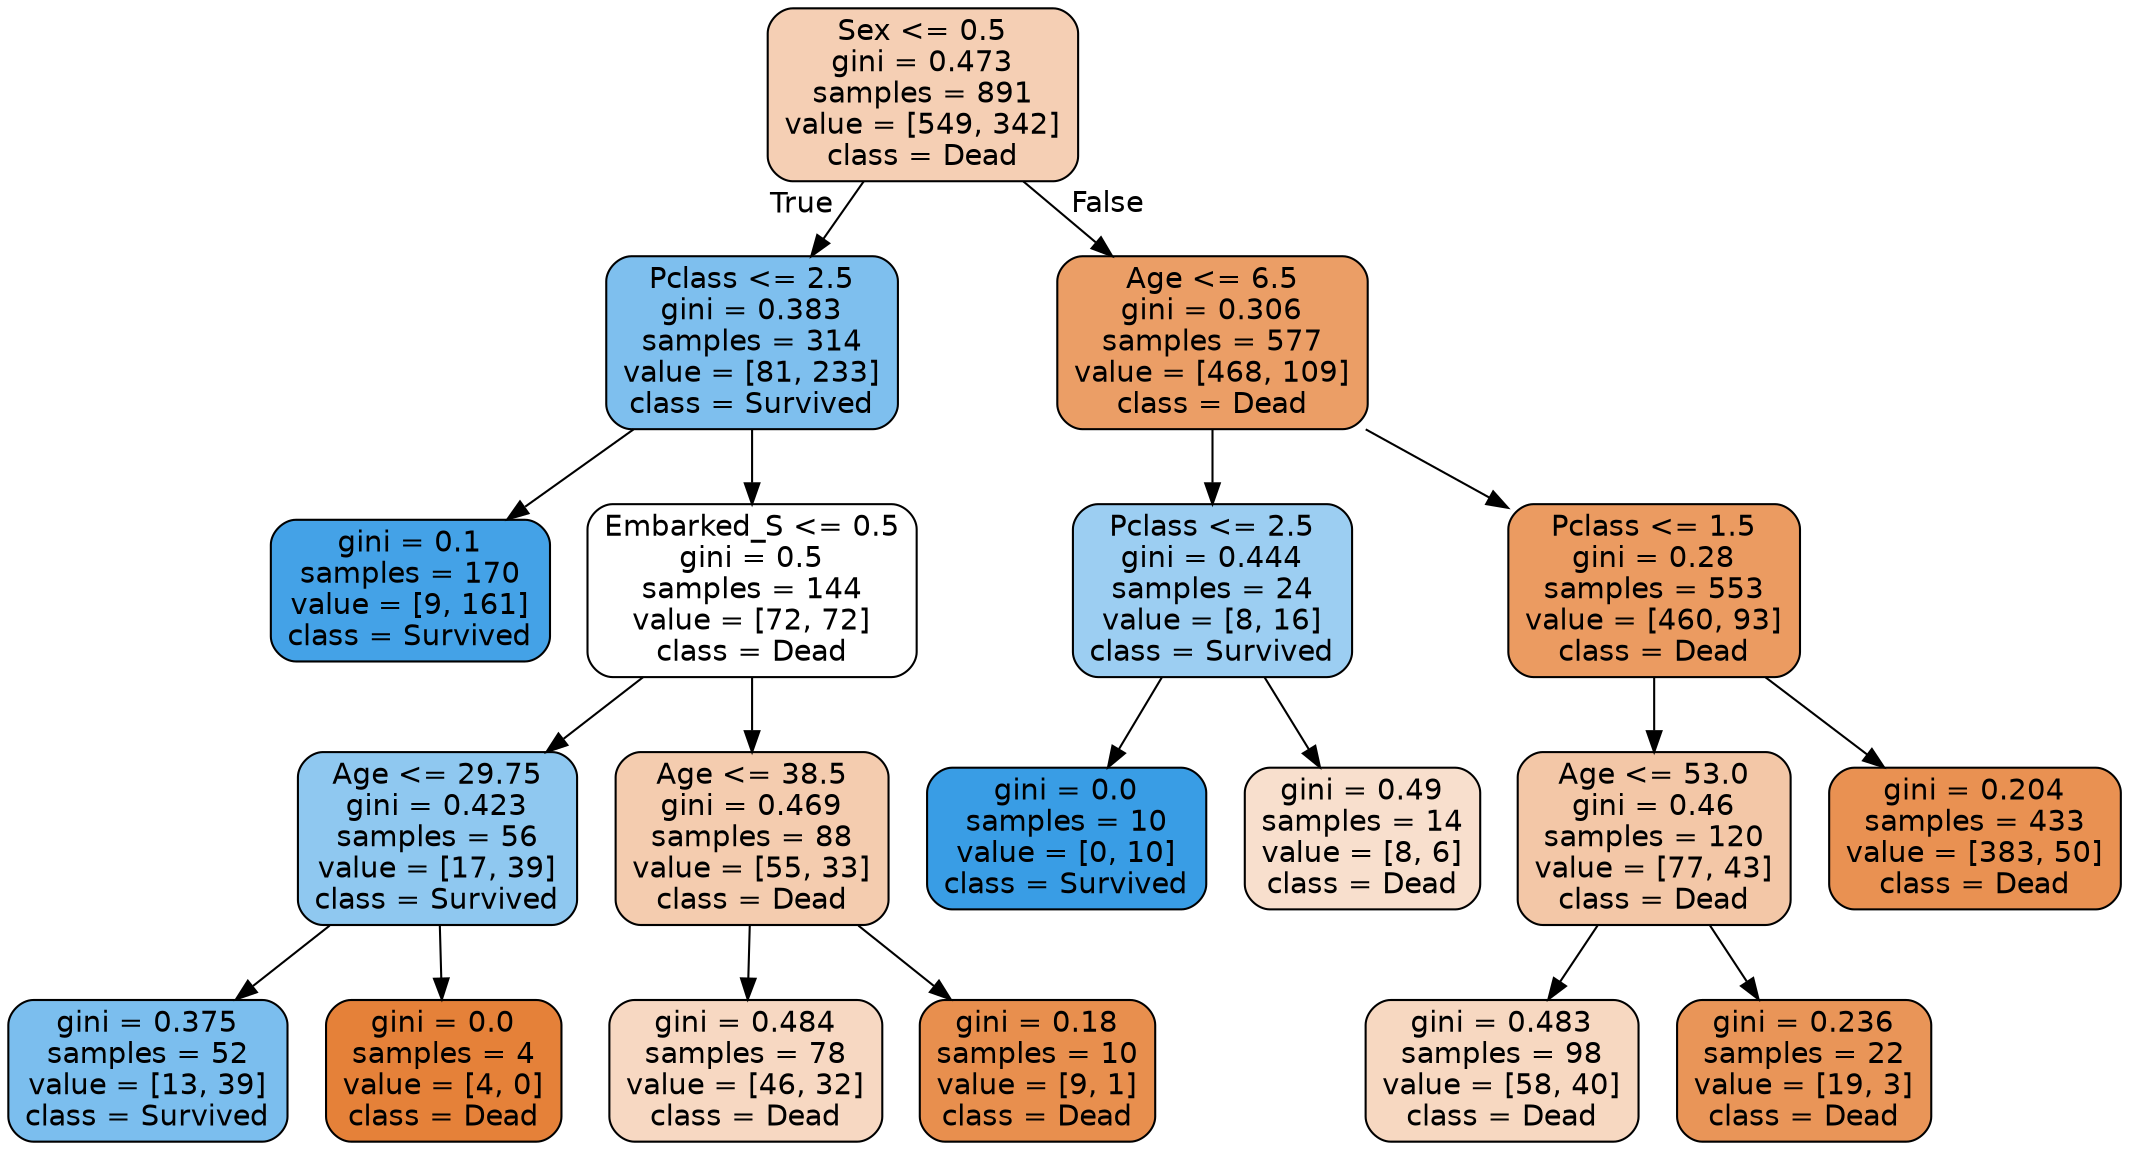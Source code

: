 digraph Tree {
node [shape=box, style="filled, rounded", color="black", fontname=helvetica] ;
edge [fontname=helvetica] ;
0 [label="Sex <= 0.5\ngini = 0.473\nsamples = 891\nvalue = [549, 342]\nclass = Dead", fillcolor="#e5813960"] ;
1 [label="Pclass <= 2.5\ngini = 0.383\nsamples = 314\nvalue = [81, 233]\nclass = Survived", fillcolor="#399de5a6"] ;
0 -> 1 [labeldistance=2.5, labelangle=45, headlabel="True"] ;
3 [label="gini = 0.1\nsamples = 170\nvalue = [9, 161]\nclass = Survived", fillcolor="#399de5f1"] ;
1 -> 3 ;
4 [label="Embarked_S <= 0.5\ngini = 0.5\nsamples = 144\nvalue = [72, 72]\nclass = Dead", fillcolor="#e5813900"] ;
1 -> 4 ;
9 [label="Age <= 29.75\ngini = 0.423\nsamples = 56\nvalue = [17, 39]\nclass = Survived", fillcolor="#399de590"] ;
4 -> 9 ;
11 [label="gini = 0.375\nsamples = 52\nvalue = [13, 39]\nclass = Survived", fillcolor="#399de5aa"] ;
9 -> 11 ;
12 [label="gini = 0.0\nsamples = 4\nvalue = [4, 0]\nclass = Dead", fillcolor="#e58139ff"] ;
9 -> 12 ;
10 [label="Age <= 38.5\ngini = 0.469\nsamples = 88\nvalue = [55, 33]\nclass = Dead", fillcolor="#e5813966"] ;
4 -> 10 ;
17 [label="gini = 0.484\nsamples = 78\nvalue = [46, 32]\nclass = Dead", fillcolor="#e581394e"] ;
10 -> 17 ;
18 [label="gini = 0.18\nsamples = 10\nvalue = [9, 1]\nclass = Dead", fillcolor="#e58139e3"] ;
10 -> 18 ;
2 [label="Age <= 6.5\ngini = 0.306\nsamples = 577\nvalue = [468, 109]\nclass = Dead", fillcolor="#e58139c4"] ;
0 -> 2 [labeldistance=2.5, labelangle=-45, headlabel="False"] ;
5 [label="Pclass <= 2.5\ngini = 0.444\nsamples = 24\nvalue = [8, 16]\nclass = Survived", fillcolor="#399de57f"] ;
2 -> 5 ;
13 [label="gini = 0.0\nsamples = 10\nvalue = [0, 10]\nclass = Survived", fillcolor="#399de5ff"] ;
5 -> 13 ;
14 [label="gini = 0.49\nsamples = 14\nvalue = [8, 6]\nclass = Dead", fillcolor="#e5813940"] ;
5 -> 14 ;
6 [label="Pclass <= 1.5\ngini = 0.28\nsamples = 553\nvalue = [460, 93]\nclass = Dead", fillcolor="#e58139cb"] ;
2 -> 6 ;
7 [label="Age <= 53.0\ngini = 0.46\nsamples = 120\nvalue = [77, 43]\nclass = Dead", fillcolor="#e5813971"] ;
6 -> 7 ;
15 [label="gini = 0.483\nsamples = 98\nvalue = [58, 40]\nclass = Dead", fillcolor="#e581394f"] ;
7 -> 15 ;
16 [label="gini = 0.236\nsamples = 22\nvalue = [19, 3]\nclass = Dead", fillcolor="#e58139d7"] ;
7 -> 16 ;
8 [label="gini = 0.204\nsamples = 433\nvalue = [383, 50]\nclass = Dead", fillcolor="#e58139de"] ;
6 -> 8 ;
}